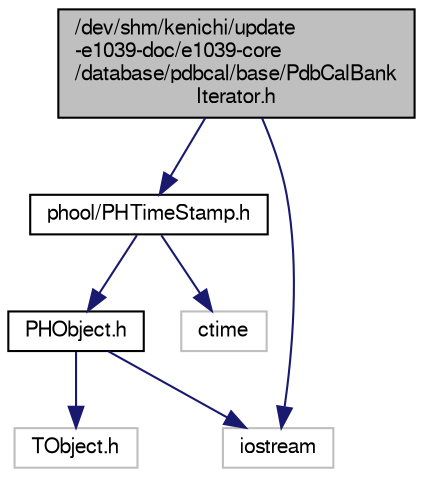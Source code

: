 digraph "/dev/shm/kenichi/update-e1039-doc/e1039-core/database/pdbcal/base/PdbCalBankIterator.h"
{
  bgcolor="transparent";
  edge [fontname="FreeSans",fontsize="10",labelfontname="FreeSans",labelfontsize="10"];
  node [fontname="FreeSans",fontsize="10",shape=record];
  Node1 [label="/dev/shm/kenichi/update\l-e1039-doc/e1039-core\l/database/pdbcal/base/PdbCalBank\lIterator.h",height=0.2,width=0.4,color="black", fillcolor="grey75", style="filled" fontcolor="black"];
  Node1 -> Node2 [color="midnightblue",fontsize="10",style="solid",fontname="FreeSans"];
  Node2 [label="phool/PHTimeStamp.h",height=0.2,width=0.4,color="black",URL="$da/d32/PHTimeStamp_8h.html"];
  Node2 -> Node3 [color="midnightblue",fontsize="10",style="solid",fontname="FreeSans"];
  Node3 [label="PHObject.h",height=0.2,width=0.4,color="black",URL="$df/d32/PHObject_8h.html"];
  Node3 -> Node4 [color="midnightblue",fontsize="10",style="solid",fontname="FreeSans"];
  Node4 [label="TObject.h",height=0.2,width=0.4,color="grey75"];
  Node3 -> Node5 [color="midnightblue",fontsize="10",style="solid",fontname="FreeSans"];
  Node5 [label="iostream",height=0.2,width=0.4,color="grey75"];
  Node2 -> Node6 [color="midnightblue",fontsize="10",style="solid",fontname="FreeSans"];
  Node6 [label="ctime",height=0.2,width=0.4,color="grey75"];
  Node1 -> Node5 [color="midnightblue",fontsize="10",style="solid",fontname="FreeSans"];
}
